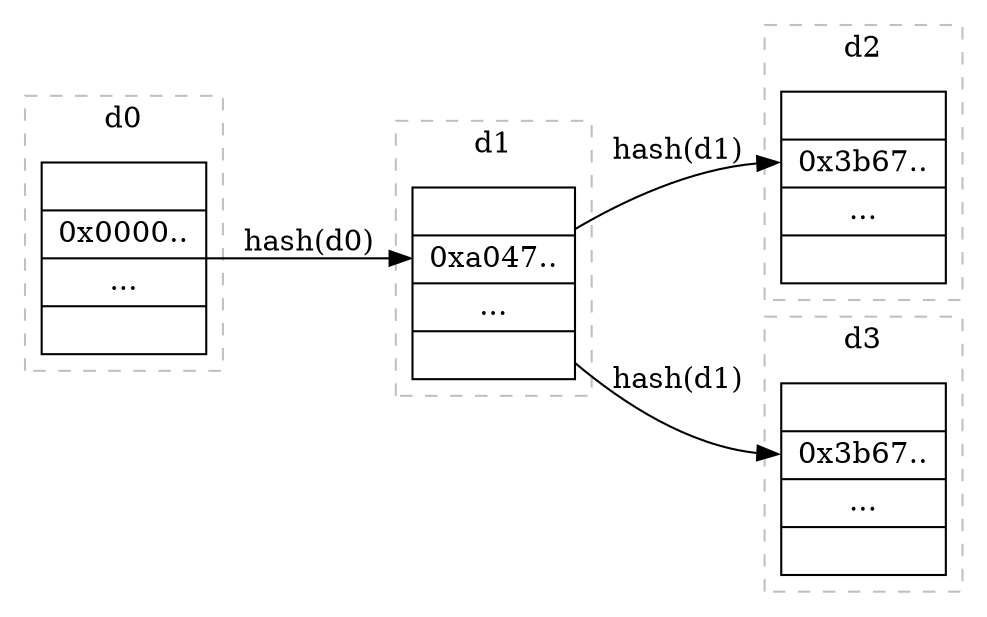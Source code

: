 digraph hashlink {

    rankdir=LR;
    node [shape=record];

subgraph cluster1 {
    label = "d0";
    graph [style=dashed,color=gray];

    struct1 [label="<f0> |<f1> 0x0000..|<f2> ...|<f3> ",style=filled,color=black,fillcolor=white];
}

subgraph cluster2 {
    label = "d1";
    graph [style=dashed,color=gray];
    struct2 [label="<f0> |<f1> 0xa047..|<f2> ...|<f3> ",style=filled,color=black,fillcolor=white];
}

subgraph cluster3 {
    label = "d2";
    graph [style=dashed,color=gray];
    struct3 [label="<f0> |<f1> 0x3b67..|<f2> ...|<f3> ",style=filled,color=black,fillcolor=white];
}

subgraph cluster4 {
    label = "d3";
    graph [style=dashed,color=gray];
    struct4 [label="<f0> |<f1> 0x3b67..|<f2> ...|<f3> ",style=filled,color=black,fillcolor=white];
}

    struct1 -> struct2:f1 [label="hash(d0)" ];
    struct2 -> struct3:f1 [label="hash(d1)" ];
    struct2 -> struct4:f1 [label="hash(d1)" ];


}